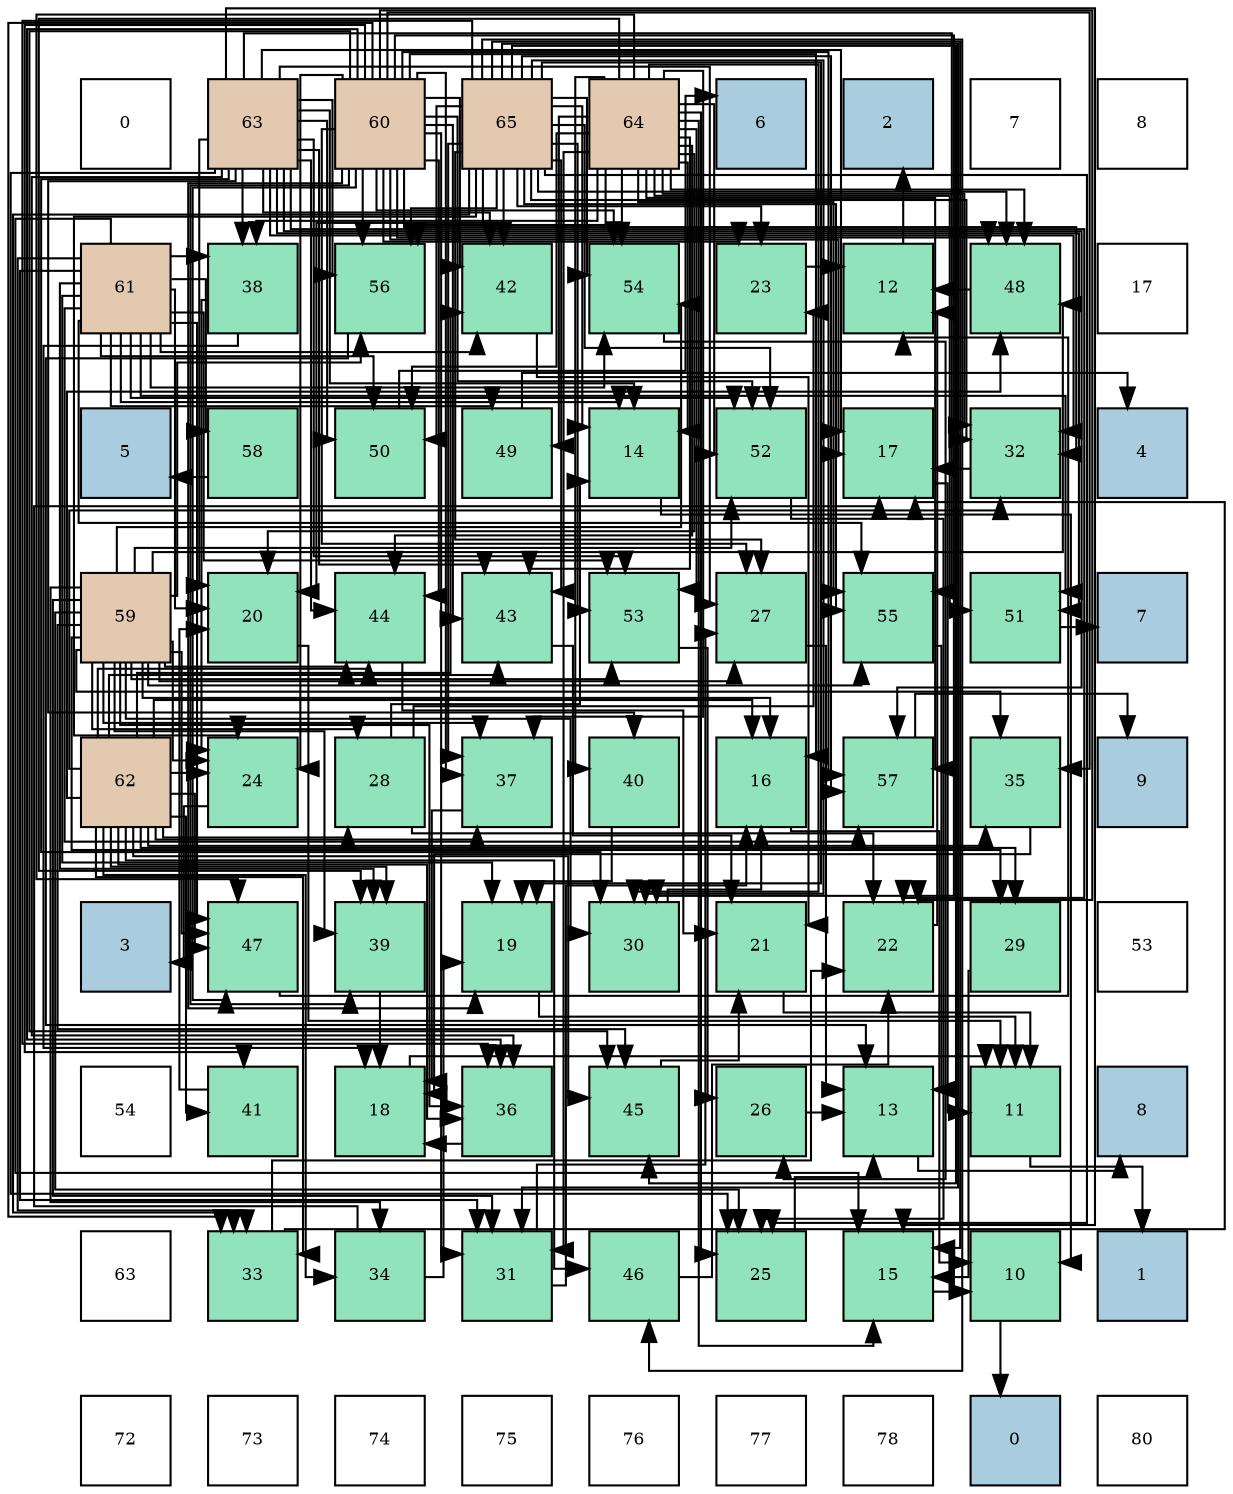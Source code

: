 digraph layout{
 rankdir=TB;
 splines=ortho;
 node [style=filled shape=square fixedsize=true width=0.6];
0[label="0", fontsize=8, fillcolor="#ffffff"];
1[label="63", fontsize=8, fillcolor="#e3c9af"];
2[label="60", fontsize=8, fillcolor="#e3c9af"];
3[label="65", fontsize=8, fillcolor="#e3c9af"];
4[label="64", fontsize=8, fillcolor="#e3c9af"];
5[label="6", fontsize=8, fillcolor="#a9ccde"];
6[label="2", fontsize=8, fillcolor="#a9ccde"];
7[label="7", fontsize=8, fillcolor="#ffffff"];
8[label="8", fontsize=8, fillcolor="#ffffff"];
9[label="61", fontsize=8, fillcolor="#e3c9af"];
10[label="38", fontsize=8, fillcolor="#91e3bb"];
11[label="56", fontsize=8, fillcolor="#91e3bb"];
12[label="42", fontsize=8, fillcolor="#91e3bb"];
13[label="54", fontsize=8, fillcolor="#91e3bb"];
14[label="23", fontsize=8, fillcolor="#91e3bb"];
15[label="12", fontsize=8, fillcolor="#91e3bb"];
16[label="48", fontsize=8, fillcolor="#91e3bb"];
17[label="17", fontsize=8, fillcolor="#ffffff"];
18[label="5", fontsize=8, fillcolor="#a9ccde"];
19[label="58", fontsize=8, fillcolor="#91e3bb"];
20[label="50", fontsize=8, fillcolor="#91e3bb"];
21[label="49", fontsize=8, fillcolor="#91e3bb"];
22[label="14", fontsize=8, fillcolor="#91e3bb"];
23[label="52", fontsize=8, fillcolor="#91e3bb"];
24[label="17", fontsize=8, fillcolor="#91e3bb"];
25[label="32", fontsize=8, fillcolor="#91e3bb"];
26[label="4", fontsize=8, fillcolor="#a9ccde"];
27[label="59", fontsize=8, fillcolor="#e3c9af"];
28[label="20", fontsize=8, fillcolor="#91e3bb"];
29[label="44", fontsize=8, fillcolor="#91e3bb"];
30[label="43", fontsize=8, fillcolor="#91e3bb"];
31[label="53", fontsize=8, fillcolor="#91e3bb"];
32[label="27", fontsize=8, fillcolor="#91e3bb"];
33[label="55", fontsize=8, fillcolor="#91e3bb"];
34[label="51", fontsize=8, fillcolor="#91e3bb"];
35[label="7", fontsize=8, fillcolor="#a9ccde"];
36[label="62", fontsize=8, fillcolor="#e3c9af"];
37[label="24", fontsize=8, fillcolor="#91e3bb"];
38[label="28", fontsize=8, fillcolor="#91e3bb"];
39[label="37", fontsize=8, fillcolor="#91e3bb"];
40[label="40", fontsize=8, fillcolor="#91e3bb"];
41[label="16", fontsize=8, fillcolor="#91e3bb"];
42[label="57", fontsize=8, fillcolor="#91e3bb"];
43[label="35", fontsize=8, fillcolor="#91e3bb"];
44[label="9", fontsize=8, fillcolor="#a9ccde"];
45[label="3", fontsize=8, fillcolor="#a9ccde"];
46[label="47", fontsize=8, fillcolor="#91e3bb"];
47[label="39", fontsize=8, fillcolor="#91e3bb"];
48[label="19", fontsize=8, fillcolor="#91e3bb"];
49[label="30", fontsize=8, fillcolor="#91e3bb"];
50[label="21", fontsize=8, fillcolor="#91e3bb"];
51[label="22", fontsize=8, fillcolor="#91e3bb"];
52[label="29", fontsize=8, fillcolor="#91e3bb"];
53[label="53", fontsize=8, fillcolor="#ffffff"];
54[label="54", fontsize=8, fillcolor="#ffffff"];
55[label="41", fontsize=8, fillcolor="#91e3bb"];
56[label="18", fontsize=8, fillcolor="#91e3bb"];
57[label="36", fontsize=8, fillcolor="#91e3bb"];
58[label="45", fontsize=8, fillcolor="#91e3bb"];
59[label="26", fontsize=8, fillcolor="#91e3bb"];
60[label="13", fontsize=8, fillcolor="#91e3bb"];
61[label="11", fontsize=8, fillcolor="#91e3bb"];
62[label="8", fontsize=8, fillcolor="#a9ccde"];
63[label="63", fontsize=8, fillcolor="#ffffff"];
64[label="33", fontsize=8, fillcolor="#91e3bb"];
65[label="34", fontsize=8, fillcolor="#91e3bb"];
66[label="31", fontsize=8, fillcolor="#91e3bb"];
67[label="46", fontsize=8, fillcolor="#91e3bb"];
68[label="25", fontsize=8, fillcolor="#91e3bb"];
69[label="15", fontsize=8, fillcolor="#91e3bb"];
70[label="10", fontsize=8, fillcolor="#91e3bb"];
71[label="1", fontsize=8, fillcolor="#a9ccde"];
72[label="72", fontsize=8, fillcolor="#ffffff"];
73[label="73", fontsize=8, fillcolor="#ffffff"];
74[label="74", fontsize=8, fillcolor="#ffffff"];
75[label="75", fontsize=8, fillcolor="#ffffff"];
76[label="76", fontsize=8, fillcolor="#ffffff"];
77[label="77", fontsize=8, fillcolor="#ffffff"];
78[label="78", fontsize=8, fillcolor="#ffffff"];
79[label="0", fontsize=8, fillcolor="#a9ccde"];
80[label="80", fontsize=8, fillcolor="#ffffff"];
edge [constraint=false, style=vis];70 -> 79;
61 -> 71;
15 -> 6;
60 -> 62;
22 -> 70;
69 -> 70;
41 -> 70;
24 -> 61;
56 -> 61;
48 -> 61;
28 -> 61;
50 -> 61;
51 -> 15;
14 -> 15;
37 -> 45;
68 -> 60;
59 -> 60;
32 -> 60;
38 -> 22;
38 -> 51;
38 -> 14;
52 -> 69;
49 -> 41;
66 -> 41;
66 -> 32;
25 -> 24;
64 -> 24;
64 -> 51;
65 -> 24;
65 -> 48;
43 -> 56;
57 -> 56;
39 -> 56;
10 -> 56;
10 -> 37;
47 -> 56;
40 -> 48;
55 -> 28;
12 -> 50;
30 -> 50;
29 -> 50;
58 -> 50;
67 -> 51;
46 -> 15;
16 -> 15;
21 -> 26;
20 -> 5;
34 -> 35;
23 -> 68;
31 -> 59;
13 -> 59;
33 -> 60;
11 -> 60;
42 -> 44;
19 -> 18;
27 -> 41;
27 -> 37;
27 -> 68;
27 -> 32;
27 -> 38;
27 -> 52;
27 -> 49;
27 -> 66;
27 -> 65;
27 -> 43;
27 -> 57;
27 -> 39;
27 -> 47;
27 -> 29;
27 -> 58;
27 -> 46;
27 -> 16;
27 -> 23;
27 -> 31;
27 -> 13;
27 -> 33;
27 -> 11;
2 -> 41;
2 -> 24;
2 -> 48;
2 -> 51;
2 -> 14;
2 -> 37;
2 -> 32;
2 -> 49;
2 -> 66;
2 -> 25;
2 -> 64;
2 -> 43;
2 -> 57;
2 -> 39;
2 -> 47;
2 -> 55;
2 -> 12;
2 -> 30;
2 -> 29;
2 -> 58;
2 -> 46;
2 -> 16;
2 -> 23;
2 -> 13;
2 -> 11;
2 -> 42;
9 -> 22;
9 -> 69;
9 -> 48;
9 -> 28;
9 -> 66;
9 -> 64;
9 -> 10;
9 -> 47;
9 -> 12;
9 -> 46;
9 -> 21;
9 -> 20;
9 -> 34;
9 -> 23;
9 -> 31;
9 -> 13;
9 -> 33;
9 -> 42;
9 -> 19;
36 -> 41;
36 -> 37;
36 -> 38;
36 -> 52;
36 -> 25;
36 -> 64;
36 -> 65;
36 -> 43;
36 -> 57;
36 -> 39;
36 -> 47;
36 -> 55;
36 -> 12;
36 -> 30;
36 -> 29;
36 -> 58;
36 -> 67;
36 -> 46;
36 -> 16;
1 -> 22;
1 -> 69;
1 -> 24;
1 -> 28;
1 -> 51;
1 -> 68;
1 -> 32;
1 -> 49;
1 -> 25;
1 -> 57;
1 -> 10;
1 -> 40;
1 -> 12;
1 -> 30;
1 -> 29;
1 -> 20;
1 -> 34;
1 -> 31;
1 -> 33;
1 -> 11;
1 -> 42;
4 -> 22;
4 -> 69;
4 -> 28;
4 -> 68;
4 -> 49;
4 -> 66;
4 -> 25;
4 -> 39;
4 -> 10;
4 -> 47;
4 -> 40;
4 -> 30;
4 -> 29;
4 -> 46;
4 -> 16;
4 -> 21;
4 -> 20;
4 -> 34;
4 -> 23;
4 -> 31;
4 -> 13;
4 -> 33;
4 -> 11;
4 -> 42;
3 -> 22;
3 -> 69;
3 -> 48;
3 -> 28;
3 -> 14;
3 -> 37;
3 -> 68;
3 -> 32;
3 -> 49;
3 -> 66;
3 -> 25;
3 -> 64;
3 -> 57;
3 -> 39;
3 -> 12;
3 -> 30;
3 -> 58;
3 -> 67;
3 -> 16;
3 -> 20;
3 -> 23;
3 -> 31;
3 -> 13;
3 -> 33;
3 -> 11;
3 -> 42;
edge [constraint=true, style=invis];
0 -> 9 -> 18 -> 27 -> 36 -> 45 -> 54 -> 63 -> 72;
1 -> 10 -> 19 -> 28 -> 37 -> 46 -> 55 -> 64 -> 73;
2 -> 11 -> 20 -> 29 -> 38 -> 47 -> 56 -> 65 -> 74;
3 -> 12 -> 21 -> 30 -> 39 -> 48 -> 57 -> 66 -> 75;
4 -> 13 -> 22 -> 31 -> 40 -> 49 -> 58 -> 67 -> 76;
5 -> 14 -> 23 -> 32 -> 41 -> 50 -> 59 -> 68 -> 77;
6 -> 15 -> 24 -> 33 -> 42 -> 51 -> 60 -> 69 -> 78;
7 -> 16 -> 25 -> 34 -> 43 -> 52 -> 61 -> 70 -> 79;
8 -> 17 -> 26 -> 35 -> 44 -> 53 -> 62 -> 71 -> 80;
rank = same {0 -> 1 -> 2 -> 3 -> 4 -> 5 -> 6 -> 7 -> 8};
rank = same {9 -> 10 -> 11 -> 12 -> 13 -> 14 -> 15 -> 16 -> 17};
rank = same {18 -> 19 -> 20 -> 21 -> 22 -> 23 -> 24 -> 25 -> 26};
rank = same {27 -> 28 -> 29 -> 30 -> 31 -> 32 -> 33 -> 34 -> 35};
rank = same {36 -> 37 -> 38 -> 39 -> 40 -> 41 -> 42 -> 43 -> 44};
rank = same {45 -> 46 -> 47 -> 48 -> 49 -> 50 -> 51 -> 52 -> 53};
rank = same {54 -> 55 -> 56 -> 57 -> 58 -> 59 -> 60 -> 61 -> 62};
rank = same {63 -> 64 -> 65 -> 66 -> 67 -> 68 -> 69 -> 70 -> 71};
rank = same {72 -> 73 -> 74 -> 75 -> 76 -> 77 -> 78 -> 79 -> 80};
}